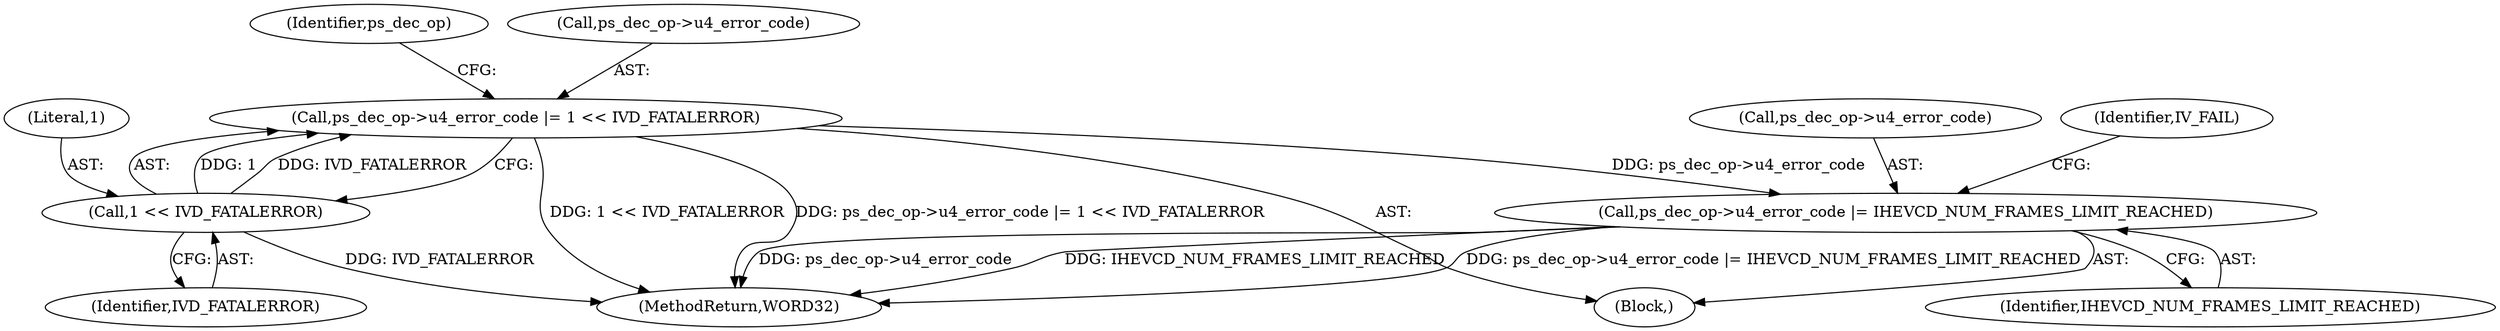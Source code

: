 digraph "0_Android_87fb7909c49e6a4510ba86ace1ffc83459c7e1b9@pointer" {
"1000228" [label="(Call,ps_dec_op->u4_error_code |= 1 << IVD_FATALERROR)"];
"1000232" [label="(Call,1 << IVD_FATALERROR)"];
"1000235" [label="(Call,ps_dec_op->u4_error_code |= IHEVCD_NUM_FRAMES_LIMIT_REACHED)"];
"1000235" [label="(Call,ps_dec_op->u4_error_code |= IHEVCD_NUM_FRAMES_LIMIT_REACHED)"];
"1000237" [label="(Identifier,ps_dec_op)"];
"1000241" [label="(Identifier,IV_FAIL)"];
"1000232" [label="(Call,1 << IVD_FATALERROR)"];
"1000236" [label="(Call,ps_dec_op->u4_error_code)"];
"1000234" [label="(Identifier,IVD_FATALERROR)"];
"1000233" [label="(Literal,1)"];
"1000239" [label="(Identifier,IHEVCD_NUM_FRAMES_LIMIT_REACHED)"];
"1000228" [label="(Call,ps_dec_op->u4_error_code |= 1 << IVD_FATALERROR)"];
"1000227" [label="(Block,)"];
"1001918" [label="(MethodReturn,WORD32)"];
"1000229" [label="(Call,ps_dec_op->u4_error_code)"];
"1000228" -> "1000227"  [label="AST: "];
"1000228" -> "1000232"  [label="CFG: "];
"1000229" -> "1000228"  [label="AST: "];
"1000232" -> "1000228"  [label="AST: "];
"1000237" -> "1000228"  [label="CFG: "];
"1000228" -> "1001918"  [label="DDG: ps_dec_op->u4_error_code |= 1 << IVD_FATALERROR"];
"1000228" -> "1001918"  [label="DDG: 1 << IVD_FATALERROR"];
"1000232" -> "1000228"  [label="DDG: 1"];
"1000232" -> "1000228"  [label="DDG: IVD_FATALERROR"];
"1000228" -> "1000235"  [label="DDG: ps_dec_op->u4_error_code"];
"1000232" -> "1000234"  [label="CFG: "];
"1000233" -> "1000232"  [label="AST: "];
"1000234" -> "1000232"  [label="AST: "];
"1000232" -> "1001918"  [label="DDG: IVD_FATALERROR"];
"1000235" -> "1000227"  [label="AST: "];
"1000235" -> "1000239"  [label="CFG: "];
"1000236" -> "1000235"  [label="AST: "];
"1000239" -> "1000235"  [label="AST: "];
"1000241" -> "1000235"  [label="CFG: "];
"1000235" -> "1001918"  [label="DDG: ps_dec_op->u4_error_code"];
"1000235" -> "1001918"  [label="DDG: IHEVCD_NUM_FRAMES_LIMIT_REACHED"];
"1000235" -> "1001918"  [label="DDG: ps_dec_op->u4_error_code |= IHEVCD_NUM_FRAMES_LIMIT_REACHED"];
}
